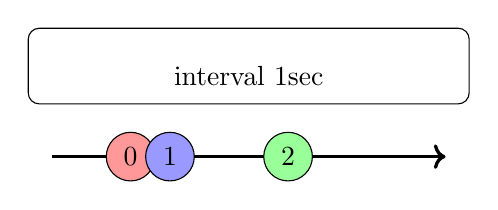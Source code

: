 \begin{tikzpicture}[
	myrect/.style={
  		draw,
  		rounded corners,
  		inner sep = 3mm,
  		fit=#1
  	}]

  	\coordinate (A) at (5, 1);
  	\coordinate (B) at (0, 1.3);	
	\node[myrect={(A) (B)}] {\newline interval 1sec}; 

  	\draw [->,very thick] (0,0) -- (5,0);  	

  	\draw (1,0) node [draw,circle,fill=red!40] {0};
  	\draw (1.5,0) node [draw,circle,fill=blue!40] {1};
  	\draw (3,0) node [draw,circle,fill=green!40] {2};
\end{tikzpicture} 
